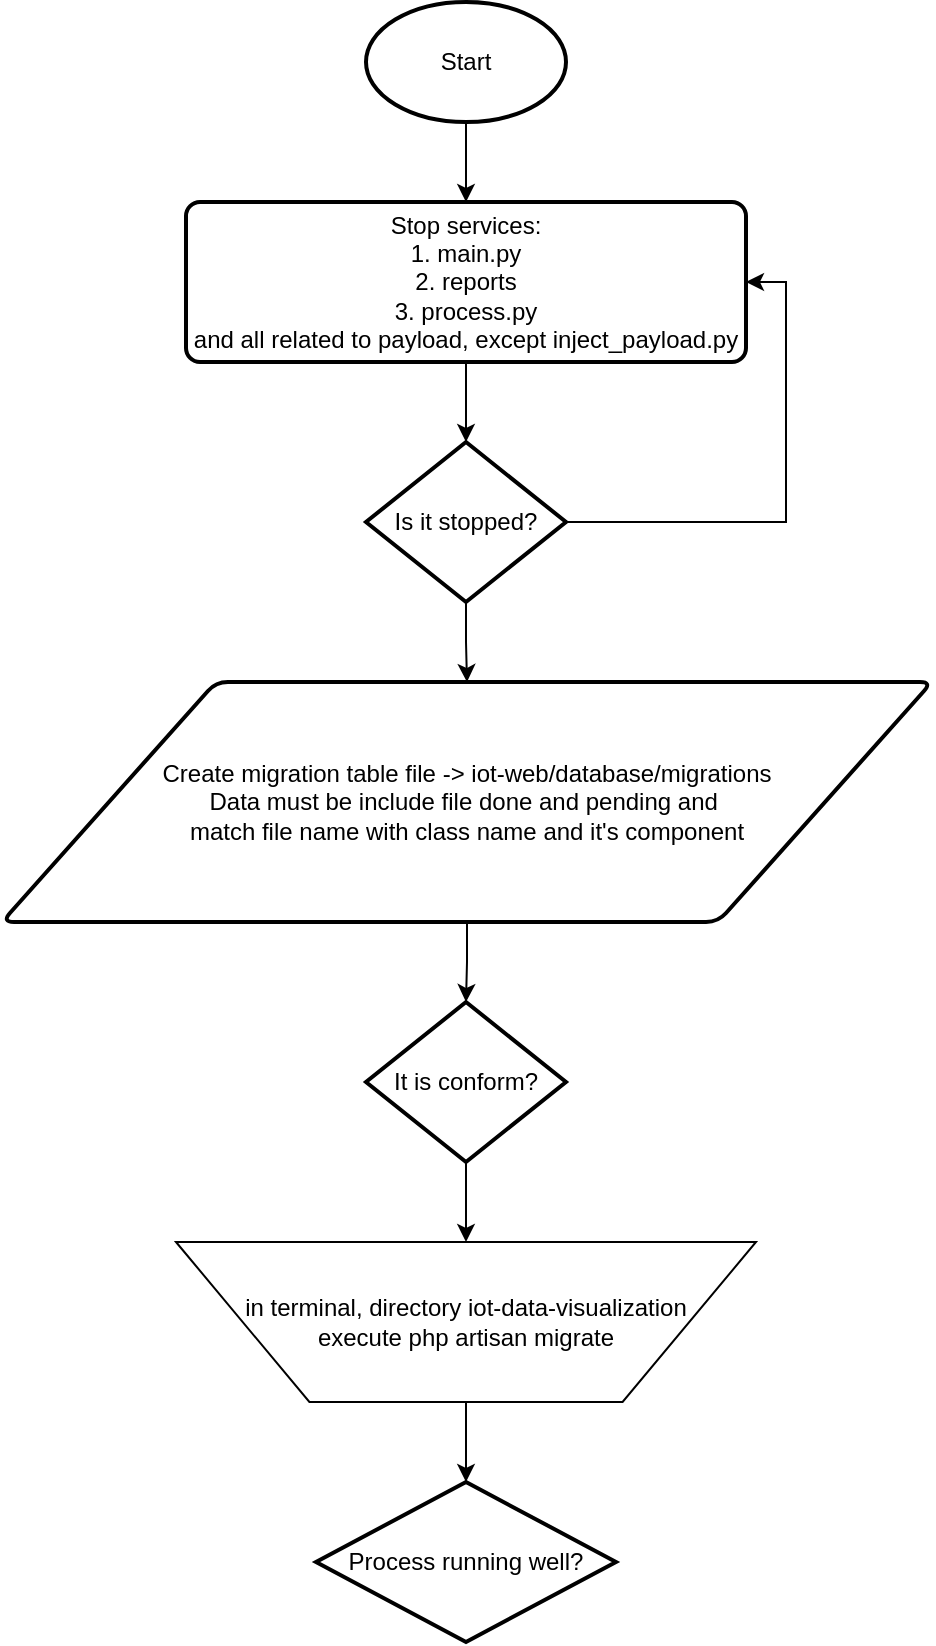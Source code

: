 <mxfile version="21.5.0" type="github">
  <diagram name="Page-1" id="hiKW9OneHqPQTSh_ymxS">
    <mxGraphModel dx="574" dy="334" grid="1" gridSize="10" guides="1" tooltips="1" connect="1" arrows="1" fold="1" page="1" pageScale="1" pageWidth="1100" pageHeight="850" math="0" shadow="0">
      <root>
        <mxCell id="0" />
        <mxCell id="1" parent="0" />
        <mxCell id="YPII3gAo9mIys5MfFpnn-5" value="" style="edgeStyle=orthogonalEdgeStyle;rounded=0;orthogonalLoop=1;jettySize=auto;html=1;" edge="1" parent="1" source="YPII3gAo9mIys5MfFpnn-2" target="YPII3gAo9mIys5MfFpnn-3">
          <mxGeometry relative="1" as="geometry" />
        </mxCell>
        <mxCell id="YPII3gAo9mIys5MfFpnn-2" value="Stop services:&lt;br&gt;1. main.py&lt;br&gt;2. reports&lt;br&gt;3. process.py&lt;br&gt;and all related to payload, except inject_payload.py" style="rounded=1;whiteSpace=wrap;html=1;absoluteArcSize=1;arcSize=14;strokeWidth=2;" vertex="1" parent="1">
          <mxGeometry x="410" y="120" width="280" height="80" as="geometry" />
        </mxCell>
        <mxCell id="YPII3gAo9mIys5MfFpnn-16" style="edgeStyle=orthogonalEdgeStyle;rounded=0;orthogonalLoop=1;jettySize=auto;html=1;entryX=1;entryY=0.5;entryDx=0;entryDy=0;exitX=1;exitY=0.5;exitDx=0;exitDy=0;exitPerimeter=0;" edge="1" parent="1" source="YPII3gAo9mIys5MfFpnn-3" target="YPII3gAo9mIys5MfFpnn-2">
          <mxGeometry relative="1" as="geometry">
            <Array as="points">
              <mxPoint x="710" y="280" />
              <mxPoint x="710" y="160" />
            </Array>
          </mxGeometry>
        </mxCell>
        <mxCell id="YPII3gAo9mIys5MfFpnn-17" value="" style="edgeStyle=orthogonalEdgeStyle;rounded=0;orthogonalLoop=1;jettySize=auto;html=1;" edge="1" parent="1" source="YPII3gAo9mIys5MfFpnn-3" target="YPII3gAo9mIys5MfFpnn-7">
          <mxGeometry relative="1" as="geometry" />
        </mxCell>
        <mxCell id="YPII3gAo9mIys5MfFpnn-3" value="Is it stopped?" style="strokeWidth=2;html=1;shape=mxgraph.flowchart.decision;whiteSpace=wrap;" vertex="1" parent="1">
          <mxGeometry x="500" y="240" width="100" height="80" as="geometry" />
        </mxCell>
        <mxCell id="YPII3gAo9mIys5MfFpnn-18" value="" style="edgeStyle=orthogonalEdgeStyle;rounded=0;orthogonalLoop=1;jettySize=auto;html=1;" edge="1" parent="1" source="YPII3gAo9mIys5MfFpnn-7" target="YPII3gAo9mIys5MfFpnn-9">
          <mxGeometry relative="1" as="geometry" />
        </mxCell>
        <mxCell id="YPII3gAo9mIys5MfFpnn-7" value="Create migration table file -&amp;gt; iot-web/database/migrations&lt;br&gt;Data must be include file done and pending and&amp;nbsp;&lt;br&gt;match file name with class name and it&#39;s component" style="shape=parallelogram;html=1;strokeWidth=2;perimeter=parallelogramPerimeter;whiteSpace=wrap;rounded=1;arcSize=12;size=0.23;" vertex="1" parent="1">
          <mxGeometry x="318" y="360" width="465" height="120" as="geometry" />
        </mxCell>
        <mxCell id="YPII3gAo9mIys5MfFpnn-20" value="" style="edgeStyle=orthogonalEdgeStyle;rounded=0;orthogonalLoop=1;jettySize=auto;html=1;" edge="1" parent="1" source="YPII3gAo9mIys5MfFpnn-9" target="YPII3gAo9mIys5MfFpnn-19">
          <mxGeometry relative="1" as="geometry" />
        </mxCell>
        <mxCell id="YPII3gAo9mIys5MfFpnn-9" value="It is conform?" style="strokeWidth=2;html=1;shape=mxgraph.flowchart.decision;whiteSpace=wrap;" vertex="1" parent="1">
          <mxGeometry x="500" y="520" width="100" height="80" as="geometry" />
        </mxCell>
        <mxCell id="YPII3gAo9mIys5MfFpnn-22" value="" style="edgeStyle=orthogonalEdgeStyle;rounded=0;orthogonalLoop=1;jettySize=auto;html=1;" edge="1" parent="1" source="YPII3gAo9mIys5MfFpnn-19" target="YPII3gAo9mIys5MfFpnn-21">
          <mxGeometry relative="1" as="geometry" />
        </mxCell>
        <mxCell id="YPII3gAo9mIys5MfFpnn-19" value="in terminal, directory iot-data-visualization&lt;br&gt;execute php artisan migrate" style="verticalLabelPosition=middle;verticalAlign=middle;html=1;shape=trapezoid;perimeter=trapezoidPerimeter;whiteSpace=wrap;size=0.23;arcSize=10;flipV=1;labelPosition=center;align=center;" vertex="1" parent="1">
          <mxGeometry x="405" y="640" width="290" height="80" as="geometry" />
        </mxCell>
        <mxCell id="YPII3gAo9mIys5MfFpnn-21" value="Process running well?" style="strokeWidth=2;html=1;shape=mxgraph.flowchart.decision;whiteSpace=wrap;" vertex="1" parent="1">
          <mxGeometry x="475" y="760" width="150" height="80" as="geometry" />
        </mxCell>
        <mxCell id="YPII3gAo9mIys5MfFpnn-24" value="" style="edgeStyle=orthogonalEdgeStyle;rounded=0;orthogonalLoop=1;jettySize=auto;html=1;" edge="1" parent="1" source="YPII3gAo9mIys5MfFpnn-23" target="YPII3gAo9mIys5MfFpnn-2">
          <mxGeometry relative="1" as="geometry" />
        </mxCell>
        <mxCell id="YPII3gAo9mIys5MfFpnn-23" value="Start" style="strokeWidth=2;html=1;shape=mxgraph.flowchart.start_1;whiteSpace=wrap;" vertex="1" parent="1">
          <mxGeometry x="500" y="20" width="100" height="60" as="geometry" />
        </mxCell>
      </root>
    </mxGraphModel>
  </diagram>
</mxfile>
